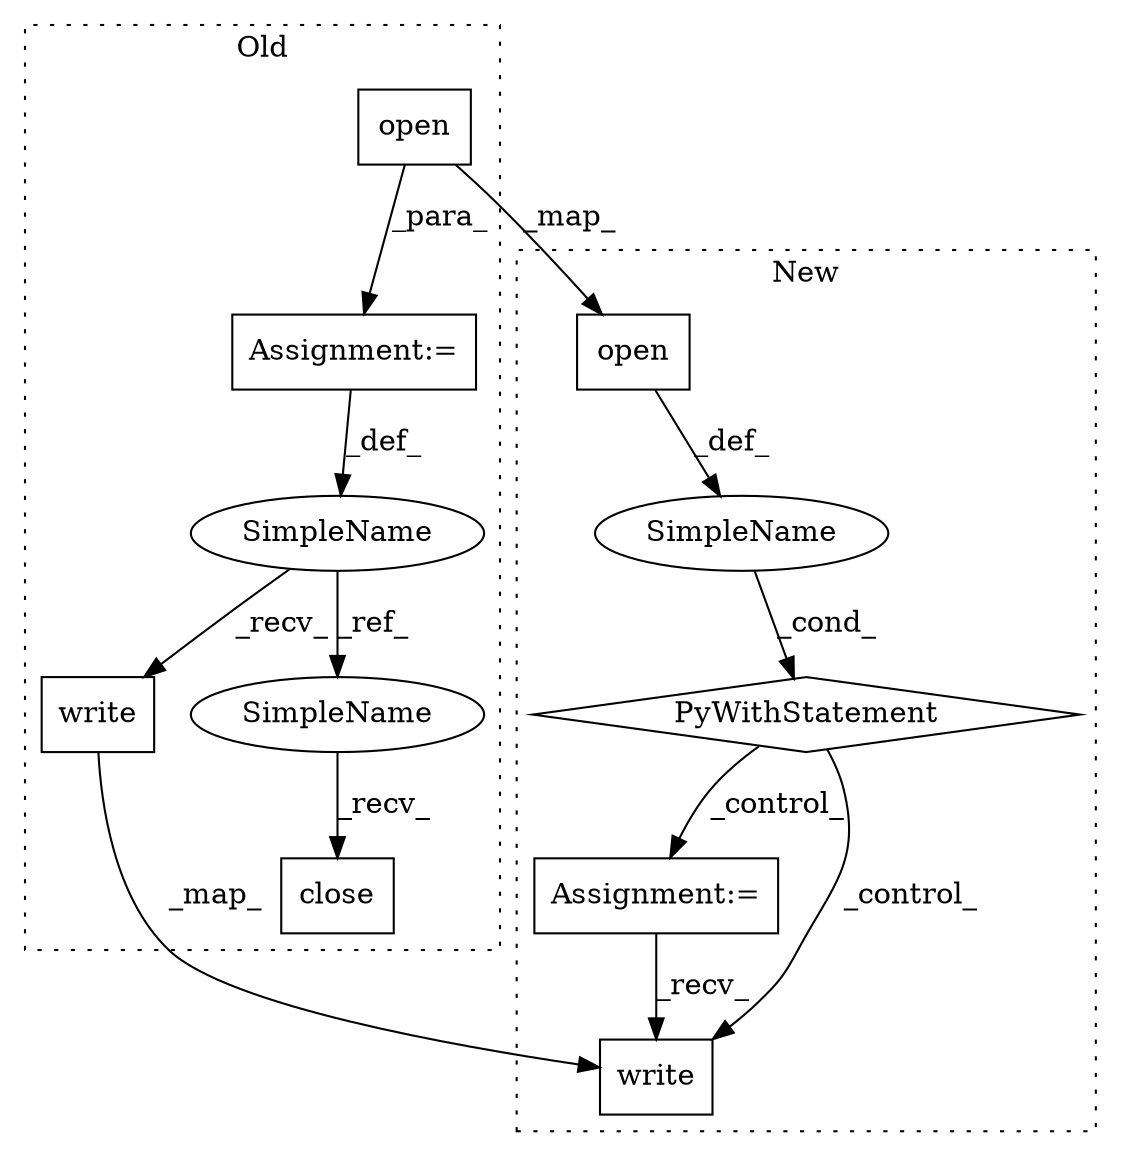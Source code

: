 digraph G {
subgraph cluster0 {
1 [label="close" a="32" s="503" l="7" shape="box"];
3 [label="Assignment:=" a="7" s="451" l="1" shape="box"];
7 [label="open" a="32" s="452,469" l="5,1" shape="box"];
9 [label="write" a="32" s="481,491" l="6,1" shape="box"];
10 [label="SimpleName" a="42" s="447" l="4" shape="ellipse"];
11 [label="SimpleName" a="42" s="498" l="4" shape="ellipse"];
label = "Old";
style="dotted";
}
subgraph cluster1 {
2 [label="PyWithStatement" a="104" s="447,475" l="10,2" shape="diamond"];
4 [label="Assignment:=" a="7" s="490" l="4" shape="box"];
5 [label="SimpleName" a="42" s="" l="" shape="ellipse"];
6 [label="open" a="32" s="457,474" l="5,1" shape="box"];
8 [label="write" a="32" s="507,517" l="6,1" shape="box"];
label = "New";
style="dotted";
}
2 -> 4 [label="_control_"];
2 -> 8 [label="_control_"];
3 -> 10 [label="_def_"];
4 -> 8 [label="_recv_"];
5 -> 2 [label="_cond_"];
6 -> 5 [label="_def_"];
7 -> 6 [label="_map_"];
7 -> 3 [label="_para_"];
9 -> 8 [label="_map_"];
10 -> 9 [label="_recv_"];
10 -> 11 [label="_ref_"];
11 -> 1 [label="_recv_"];
}